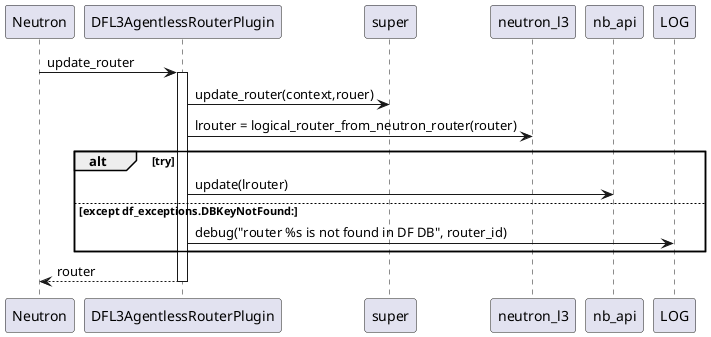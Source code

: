 @startuml update or delete router
Neutron->DFL3AgentlessRouterPlugin:update_router
activate DFL3AgentlessRouterPlugin
DFL3AgentlessRouterPlugin->super:update_router(context,rouer)
DFL3AgentlessRouterPlugin->neutron_l3:lrouter = logical_router_from_neutron_router(router)
alt try
    DFL3AgentlessRouterPlugin->nb_api:update(lrouter)
else except df_exceptions.DBKeyNotFound:
    DFL3AgentlessRouterPlugin->LOG:debug("router %s is not found in DF DB", router_id)
end
DFL3AgentlessRouterPlugin-->Neutron:router
deactivate
@enduml